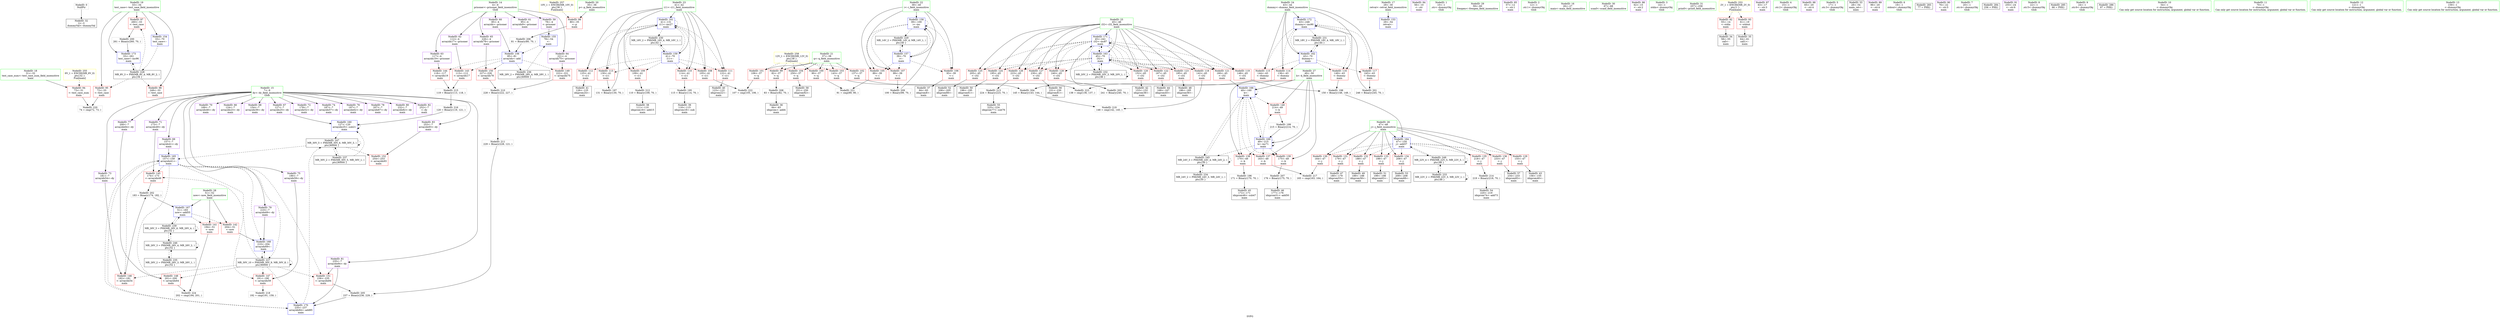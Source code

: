 digraph "SVFG" {
	label="SVFG";

	Node0x560fd9a0e540 [shape=record,color=grey,label="{NodeID: 0\nNullPtr}"];
	Node0x560fd9a0e540 -> Node0x560fd9a2f320[style=solid];
	Node0x560fd9a30120 [shape=record,color=red,label="{NodeID: 97\n260\<--33\n\<--test_case\nmain\n}"];
	Node0x560fd9a30120 -> Node0x560fd9a340d0[style=solid];
	Node0x560fd9a0e6e0 [shape=record,color=green,label="{NodeID: 14\n4\<--6\nprisoner\<--prisoner_field_insensitive\nGlob }"];
	Node0x560fd9a0e6e0 -> Node0x560fd9a31960[style=solid];
	Node0x560fd9a0e6e0 -> Node0x560fd9a31a30[style=solid];
	Node0x560fd9a0e6e0 -> Node0x560fd9a31b00[style=solid];
	Node0x560fd9a0e6e0 -> Node0x560fd9a31bd0[style=solid];
	Node0x560fd9a0e6e0 -> Node0x560fd9a31ca0[style=solid];
	Node0x560fd9a0e6e0 -> Node0x560fd9a31d70[style=solid];
	Node0x560fd9a0e6e0 -> Node0x560fd9a31e40[style=solid];
	Node0x560fd9a30c80 [shape=record,color=red,label="{NodeID: 111\n122\<--41\n\<--i11\nmain\n}"];
	Node0x560fd9a30c80 -> Node0x560fd9a2f9d0[style=solid];
	Node0x560fd9a2ef80 [shape=record,color=green,label="{NodeID: 28\n51\<--52\nnow\<--now_field_insensitive\nmain\n}"];
	Node0x560fd9a2ef80 -> Node0x560fd9a36c20[style=solid];
	Node0x560fd9a2ef80 -> Node0x560fd9a36cf0[style=solid];
	Node0x560fd9a2ef80 -> Node0x560fd9a38140[style=solid];
	Node0x560fd9a3baa0 [shape=record,color=grey,label="{NodeID: 208\n83 = Binary(82, 70, )\n}"];
	Node0x560fd9a3baa0 -> Node0x560fd9a2f690[style=solid];
	Node0x560fd9a35f20 [shape=record,color=red,label="{NodeID: 125\n205\<--45\n\<--i32\nmain\n}"];
	Node0x560fd9a35f20 -> Node0x560fd9a313b0[style=solid];
	Node0x560fd9a2fb70 [shape=record,color=black,label="{NodeID: 42\n153\<--152\nidxprom38\<--\nmain\n}"];
	Node0x560fd9a3cfa0 [shape=record,color=grey,label="{NodeID: 222\n107 = cmp(105, 106, )\n}"];
	Node0x560fd9a36a80 [shape=record,color=red,label="{NodeID: 139\n175\<--49\n\<--k\nmain\n}"];
	Node0x560fd9a36a80 -> Node0x560fd9a3b920[style=solid];
	Node0x560fd9a316f0 [shape=record,color=black,label="{NodeID: 56\n231\<--230\nidxprom81\<--\nmain\n}"];
	Node0x560fd9a48460 [shape=record,color=black,label="{NodeID: 236\nMR_28V_2 = PHI(MR_28V_4, MR_28V_1, )\npts\{60000 \}\n}"];
	Node0x560fd9a48460 -> Node0x560fd9a37780[style=dashed];
	Node0x560fd9a375e0 [shape=record,color=blue,label="{NodeID: 153\n29\<--54\nretval\<--\nmain\n}"];
	Node0x560fd9a32250 [shape=record,color=purple,label="{NodeID: 70\n169\<--7\narrayidx46\<--dy\nmain\n}"];
	Node0x560fd9a38140 [shape=record,color=blue,label="{NodeID: 167\n51\<--183\nnow\<--add55\nmain\n}"];
	Node0x560fd9a38140 -> Node0x560fd9a36c20[style=dashed];
	Node0x560fd9a38140 -> Node0x560fd9a36cf0[style=dashed];
	Node0x560fd9a38140 -> Node0x560fd9a49360[style=dashed];
	Node0x560fd9a32db0 [shape=record,color=purple,label="{NodeID: 84\n56\<--10\n\<--.str\nmain\n}"];
	Node0x560fd9a118d0 [shape=record,color=green,label="{NodeID: 1\n10\<--1\n.str\<--dummyObj\nGlob }"];
	Node0x560fd9a301f0 [shape=record,color=red,label="{NodeID: 98\n80\<--35\n\<--p\nmain\n}"];
	Node0x560fd9a301f0 -> Node0x560fd9a3b7a0[style=solid];
	Node0x560fd9a0e7b0 [shape=record,color=green,label="{NodeID: 15\n7\<--9\ndy\<--dy_field_insensitive\nGlob }"];
	Node0x560fd9a0e7b0 -> Node0x560fd9a31f10[style=solid];
	Node0x560fd9a0e7b0 -> Node0x560fd9a31fe0[style=solid];
	Node0x560fd9a0e7b0 -> Node0x560fd9a320b0[style=solid];
	Node0x560fd9a0e7b0 -> Node0x560fd9a32180[style=solid];
	Node0x560fd9a0e7b0 -> Node0x560fd9a32250[style=solid];
	Node0x560fd9a0e7b0 -> Node0x560fd9a32320[style=solid];
	Node0x560fd9a0e7b0 -> Node0x560fd9a323f0[style=solid];
	Node0x560fd9a0e7b0 -> Node0x560fd9a324c0[style=solid];
	Node0x560fd9a0e7b0 -> Node0x560fd9a32590[style=solid];
	Node0x560fd9a0e7b0 -> Node0x560fd9a32660[style=solid];
	Node0x560fd9a0e7b0 -> Node0x560fd9a32730[style=solid];
	Node0x560fd9a0e7b0 -> Node0x560fd9a32800[style=solid];
	Node0x560fd9a0e7b0 -> Node0x560fd9a328d0[style=solid];
	Node0x560fd9a0e7b0 -> Node0x560fd9a329a0[style=solid];
	Node0x560fd9a0e7b0 -> Node0x560fd9a32a70[style=solid];
	Node0x560fd9a0e7b0 -> Node0x560fd9a32b40[style=solid];
	Node0x560fd9a0e7b0 -> Node0x560fd9a32c10[style=solid];
	Node0x560fd9a0e7b0 -> Node0x560fd9a32ce0[style=solid];
	Node0x560fd9a33950 [shape=record,color=grey,label="{NodeID: 195\n115 = Binary(114, 70, )\n}"];
	Node0x560fd9a33950 -> Node0x560fd9a2f900[style=solid];
	Node0x560fd9a30d50 [shape=record,color=red,label="{NodeID: 112\n125\<--41\n\<--i11\nmain\n}"];
	Node0x560fd9a30d50 -> Node0x560fd9a2faa0[style=solid];
	Node0x560fd9a2f050 [shape=record,color=green,label="{NodeID: 29\n59\<--60\nfreopen\<--freopen_field_insensitive\n}"];
	Node0x560fd9a3bc20 [shape=record,color=grey,label="{NodeID: 209\n100 = Binary(99, 70, )\n}"];
	Node0x560fd9a3bc20 -> Node0x560fd9a379f0[style=solid];
	Node0x560fd9a35ff0 [shape=record,color=red,label="{NodeID: 126\n223\<--45\n\<--i32\nmain\n}"];
	Node0x560fd9a35ff0 -> Node0x560fd9a3c220[style=solid];
	Node0x560fd9a2fc40 [shape=record,color=black,label="{NodeID: 43\n156\<--155\nidxprom40\<--\nmain\n}"];
	Node0x560fd9a3d120 [shape=record,color=grey,label="{NodeID: 223\n138 = cmp(136, 137, )\n}"];
	Node0x560fd9a36b50 [shape=record,color=red,label="{NodeID: 140\n214\<--49\n\<--k\nmain\n}"];
	Node0x560fd9a36b50 -> Node0x560fd9a33f50[style=solid];
	Node0x560fd9a317c0 [shape=record,color=black,label="{NodeID: 57\n234\<--233\nidxprom83\<--\nmain\n}"];
	Node0x560fd9a48960 [shape=record,color=black,label="{NodeID: 237\nMR_30V_2 = PHI(MR_30V_5, MR_30V_1, )\npts\{90000 \}\n}"];
	Node0x560fd9a48960 -> Node0x560fd9a37b90[style=dashed];
	Node0x560fd9a48960 -> Node0x560fd9a4bb60[style=dashed];
	Node0x560fd9a376b0 [shape=record,color=blue,label="{NodeID: 154\n33\<--70\ntest_case\<--\nmain\n}"];
	Node0x560fd9a376b0 -> Node0x560fd9a45c60[style=dashed];
	Node0x560fd9a32320 [shape=record,color=purple,label="{NodeID: 71\n173\<--7\narrayidx49\<--dy\nmain\n}"];
	Node0x560fd9a32320 -> Node0x560fd9a36f60[style=solid];
	Node0x560fd9a38210 [shape=record,color=blue,label="{NodeID: 168\n210\<--204\narrayidx69\<--\nmain\n}"];
	Node0x560fd9a38210 -> Node0x560fd9a45760[style=dashed];
	Node0x560fd9a32e80 [shape=record,color=purple,label="{NodeID: 85\n57\<--12\n\<--.str.1\nmain\n}"];
	Node0x560fd9a11960 [shape=record,color=green,label="{NodeID: 2\n12\<--1\n.str.1\<--dummyObj\nGlob }"];
	Node0x560fd9a302c0 [shape=record,color=red,label="{NodeID: 99\n82\<--37\n\<--q\nmain\n}"];
	Node0x560fd9a302c0 -> Node0x560fd9a3baa0[style=solid];
	Node0x560fd9a0e8b0 [shape=record,color=green,label="{NodeID: 16\n26\<--27\nmain\<--main_field_insensitive\n}"];
	Node0x560fd9a33ad0 [shape=record,color=grey,label="{NodeID: 196\n171 = Binary(170, 70, )\n}"];
	Node0x560fd9a33ad0 -> Node0x560fd9a2fde0[style=solid];
	Node0x560fd9a30e20 [shape=record,color=red,label="{NodeID: 113\n130\<--41\n\<--i11\nmain\n}"];
	Node0x560fd9a30e20 -> Node0x560fd9a33c50[style=solid];
	Node0x560fd9a2f120 [shape=record,color=green,label="{NodeID: 30\n67\<--68\nscanf\<--scanf_field_insensitive\n}"];
	Node0x560fd9a3bda0 [shape=record,color=grey,label="{NodeID: 210\n228 = Binary(222, 227, )\n}"];
	Node0x560fd9a3bda0 -> Node0x560fd9a3bf20[style=solid];
	Node0x560fd9a360c0 [shape=record,color=red,label="{NodeID: 127\n230\<--45\n\<--i32\nmain\n}"];
	Node0x560fd9a360c0 -> Node0x560fd9a316f0[style=solid];
	Node0x560fd9a2fd10 [shape=record,color=black,label="{NodeID: 44\n168\<--167\nidxprom45\<--\nmain\n}"];
	Node0x560fd9a3d2a0 [shape=record,color=grey,label="{NodeID: 224\n202 = cmp(194, 201, )\n}"];
	Node0x560fd9a36c20 [shape=record,color=red,label="{NodeID: 141\n194\<--51\n\<--now\nmain\n}"];
	Node0x560fd9a36c20 -> Node0x560fd9a3d2a0[style=solid];
	Node0x560fd9a31890 [shape=record,color=black,label="{NodeID: 58\n251\<--250\nidxprom92\<--\nmain\n}"];
	Node0x560fd9a37780 [shape=record,color=blue,label="{NodeID: 155\n78\<--54\n\<--\nmain\n}"];
	Node0x560fd9a37780 -> Node0x560fd9a37850[style=dashed];
	Node0x560fd9a323f0 [shape=record,color=purple,label="{NodeID: 72\n178\<--7\narrayidx52\<--dy\nmain\n}"];
	Node0x560fd9a382e0 [shape=record,color=blue,label="{NodeID: 169\n49\<--215\nk\<--inc71\nmain\n}"];
	Node0x560fd9a382e0 -> Node0x560fd9a368e0[style=dashed];
	Node0x560fd9a382e0 -> Node0x560fd9a369b0[style=dashed];
	Node0x560fd9a382e0 -> Node0x560fd9a36a80[style=dashed];
	Node0x560fd9a382e0 -> Node0x560fd9a36b50[style=dashed];
	Node0x560fd9a382e0 -> Node0x560fd9a38070[style=dashed];
	Node0x560fd9a382e0 -> Node0x560fd9a382e0[style=dashed];
	Node0x560fd9a382e0 -> Node0x560fd9a4b160[style=dashed];
	Node0x560fd9a32f50 [shape=record,color=purple,label="{NodeID: 86\n62\<--15\n\<--.str.2\nmain\n}"];
	Node0x560fd9a2e7a0 [shape=record,color=green,label="{NodeID: 3\n14\<--1\nstdin\<--dummyObj\nGlob }"];
	Node0x560fd9a30390 [shape=record,color=red,label="{NodeID: 100\n90\<--37\n\<--q\nmain\n}"];
	Node0x560fd9a30390 -> Node0x560fd9a3ce20[style=solid];
	Node0x560fd9a124e0 [shape=record,color=green,label="{NodeID: 17\n29\<--30\nretval\<--retval_field_insensitive\nmain\n}"];
	Node0x560fd9a124e0 -> Node0x560fd9a375e0[style=solid];
	Node0x560fd9a33c50 [shape=record,color=grey,label="{NodeID: 197\n131 = Binary(130, 70, )\n}"];
	Node0x560fd9a33c50 -> Node0x560fd9a37c60[style=solid];
	Node0x560fd9a30ef0 [shape=record,color=red,label="{NodeID: 114\n136\<--43\n\<--dummy\nmain\n}"];
	Node0x560fd9a30ef0 -> Node0x560fd9a3d120[style=solid];
	Node0x560fd9a2f220 [shape=record,color=green,label="{NodeID: 31\n257\<--258\nprintf\<--printf_field_insensitive\n}"];
	Node0x560fd9a3bf20 [shape=record,color=grey,label="{NodeID: 211\n229 = Binary(228, 121, )\n}"];
	Node0x560fd9a3bf20 -> Node0x560fd9a3b620[style=solid];
	Node0x560fd9a36190 [shape=record,color=red,label="{NodeID: 128\n240\<--45\n\<--i32\nmain\n}"];
	Node0x560fd9a36190 -> Node0x560fd9a34550[style=solid];
	Node0x560fd9a2fde0 [shape=record,color=black,label="{NodeID: 45\n172\<--171\nidxprom48\<--sub47\nmain\n}"];
	Node0x560fd9a36cf0 [shape=record,color=red,label="{NodeID: 142\n204\<--51\n\<--now\nmain\n}"];
	Node0x560fd9a36cf0 -> Node0x560fd9a38210[style=solid];
	Node0x560fd9a31960 [shape=record,color=purple,label="{NodeID: 59\n78\<--4\n\<--prisoner\nmain\n}"];
	Node0x560fd9a31960 -> Node0x560fd9a37780[style=solid];
	Node0x560fd9a49360 [shape=record,color=black,label="{NodeID: 239\nMR_26V_5 = PHI(MR_26V_6, MR_26V_4, )\npts\{52 \}\n}"];
	Node0x560fd9a49360 -> Node0x560fd9a38140[style=dashed];
	Node0x560fd9a49360 -> Node0x560fd9a49360[style=dashed];
	Node0x560fd9a49360 -> Node0x560fd9a4b660[style=dashed];
	Node0x560fd9a37850 [shape=record,color=blue,label="{NodeID: 156\n85\<--81\narrayidx\<--add\nmain\n}"];
	Node0x560fd9a37850 -> Node0x560fd9a36dc0[style=dashed];
	Node0x560fd9a37850 -> Node0x560fd9a36e90[style=dashed];
	Node0x560fd9a37850 -> Node0x560fd9a372a0[style=dashed];
	Node0x560fd9a37850 -> Node0x560fd9a37370[style=dashed];
	Node0x560fd9a37850 -> Node0x560fd9a48460[style=dashed];
	Node0x560fd9a324c0 [shape=record,color=purple,label="{NodeID: 73\n181\<--7\narrayidx54\<--dy\nmain\n}"];
	Node0x560fd9a324c0 -> Node0x560fd9a37030[style=solid];
	Node0x560fd9a4dd60 [shape=record,color=yellow,style=double,label="{NodeID: 253\n2V_1 = ENCHI(MR_2V_0)\npts\{1 \}\nFun[main]}"];
	Node0x560fd9a4dd60 -> Node0x560fd9a33430[style=dashed];
	Node0x560fd9a4dd60 -> Node0x560fd9a33500[style=dashed];
	Node0x560fd9a383b0 [shape=record,color=blue,label="{NodeID: 170\n235\<--237\narrayidx84\<--add85\nmain\n}"];
	Node0x560fd9a383b0 -> Node0x560fd9a37fa0[style=dashed];
	Node0x560fd9a383b0 -> Node0x560fd9a4bb60[style=dashed];
	Node0x560fd9a33020 [shape=record,color=purple,label="{NodeID: 87\n63\<--17\n\<--.str.3\nmain\n}"];
	Node0x560fd9a2e830 [shape=record,color=green,label="{NodeID: 4\n15\<--1\n.str.2\<--dummyObj\nGlob }"];
	Node0x560fd9a30460 [shape=record,color=red,label="{NodeID: 101\n106\<--37\n\<--q\nmain\n}"];
	Node0x560fd9a30460 -> Node0x560fd9a3cfa0[style=solid];
	Node0x560fd9a125b0 [shape=record,color=green,label="{NodeID: 18\n31\<--32\ntest_case_num\<--test_case_num_field_insensitive\nmain\n}"];
	Node0x560fd9a125b0 -> Node0x560fd9a335d0[style=solid];
	Node0x560fd9a33dd0 [shape=record,color=grey,label="{NodeID: 198\n150 = Binary(148, 149, )\n}"];
	Node0x560fd9a33dd0 -> Node0x560fd9a37ed0[style=solid];
	Node0x560fd9a30fc0 [shape=record,color=red,label="{NodeID: 115\n144\<--43\n\<--dummy\nmain\n}"];
	Node0x560fd9a30fc0 -> Node0x560fd9a3b520[style=solid];
	Node0x560fd9a2f320 [shape=record,color=black,label="{NodeID: 32\n2\<--3\ndummyVal\<--dummyVal\n}"];
	Node0x560fd9a3c0a0 [shape=record,color=grey,label="{NodeID: 212\n110 = Binary(109, 70, )\n}"];
	Node0x560fd9a3c0a0 -> Node0x560fd9a2f830[style=solid];
	Node0x560fd9a36260 [shape=record,color=red,label="{NodeID: 129\n155\<--47\n\<--j\nmain\n}"];
	Node0x560fd9a36260 -> Node0x560fd9a2fc40[style=solid];
	Node0x560fd9a2feb0 [shape=record,color=black,label="{NodeID: 46\n177\<--176\nidxprom51\<--add50\nmain\n}"];
	Node0x560fd9a36dc0 [shape=record,color=red,label="{NodeID: 143\n113\<--112\n\<--arrayidx17\nmain\n}"];
	Node0x560fd9a36dc0 -> Node0x560fd9a3c520[style=solid];
	Node0x560fd9a31a30 [shape=record,color=purple,label="{NodeID: 60\n85\<--4\narrayidx\<--prisoner\nmain\n}"];
	Node0x560fd9a31a30 -> Node0x560fd9a37850[style=solid];
	Node0x560fd9a37920 [shape=record,color=blue,label="{NodeID: 157\n39\<--70\ni\<--\nmain\n}"];
	Node0x560fd9a37920 -> Node0x560fd9a307a0[style=dashed];
	Node0x560fd9a37920 -> Node0x560fd9a30870[style=dashed];
	Node0x560fd9a37920 -> Node0x560fd9a30940[style=dashed];
	Node0x560fd9a37920 -> Node0x560fd9a379f0[style=dashed];
	Node0x560fd9a37920 -> Node0x560fd9a46160[style=dashed];
	Node0x560fd9a32590 [shape=record,color=purple,label="{NodeID: 74\n187\<--7\narrayidx57\<--dy\nmain\n}"];
	Node0x560fd9a38480 [shape=record,color=blue,label="{NodeID: 171\n45\<--241\ni32\<--inc87\nmain\n}"];
	Node0x560fd9a38480 -> Node0x560fd9a35970[style=dashed];
	Node0x560fd9a38480 -> Node0x560fd9a35a40[style=dashed];
	Node0x560fd9a38480 -> Node0x560fd9a35b10[style=dashed];
	Node0x560fd9a38480 -> Node0x560fd9a35be0[style=dashed];
	Node0x560fd9a38480 -> Node0x560fd9a35cb0[style=dashed];
	Node0x560fd9a38480 -> Node0x560fd9a35d80[style=dashed];
	Node0x560fd9a38480 -> Node0x560fd9a35e50[style=dashed];
	Node0x560fd9a38480 -> Node0x560fd9a35f20[style=dashed];
	Node0x560fd9a38480 -> Node0x560fd9a35ff0[style=dashed];
	Node0x560fd9a38480 -> Node0x560fd9a360c0[style=dashed];
	Node0x560fd9a38480 -> Node0x560fd9a36190[style=dashed];
	Node0x560fd9a38480 -> Node0x560fd9a37e00[style=dashed];
	Node0x560fd9a38480 -> Node0x560fd9a38480[style=dashed];
	Node0x560fd9a38480 -> Node0x560fd9a47060[style=dashed];
	Node0x560fd9a330f0 [shape=record,color=purple,label="{NodeID: 88\n65\<--20\n\<--.str.4\nmain\n}"];
	Node0x560fd9a11ab0 [shape=record,color=green,label="{NodeID: 5\n17\<--1\n.str.3\<--dummyObj\nGlob }"];
	Node0x560fd9a30530 [shape=record,color=red,label="{NodeID: 102\n137\<--37\n\<--q\nmain\n}"];
	Node0x560fd9a30530 -> Node0x560fd9a3d120[style=solid];
	Node0x560fd9a12680 [shape=record,color=green,label="{NodeID: 19\n33\<--34\ntest_case\<--test_case_field_insensitive\nmain\n}"];
	Node0x560fd9a12680 -> Node0x560fd9a336a0[style=solid];
	Node0x560fd9a12680 -> Node0x560fd9a30050[style=solid];
	Node0x560fd9a12680 -> Node0x560fd9a30120[style=solid];
	Node0x560fd9a12680 -> Node0x560fd9a376b0[style=solid];
	Node0x560fd9a12680 -> Node0x560fd9a38620[style=solid];
	Node0x560fd9a33f50 [shape=record,color=grey,label="{NodeID: 199\n215 = Binary(214, 70, )\n}"];
	Node0x560fd9a33f50 -> Node0x560fd9a382e0[style=solid];
	Node0x560fd9a357d0 [shape=record,color=red,label="{NodeID: 116\n149\<--43\n\<--dummy\nmain\n}"];
	Node0x560fd9a357d0 -> Node0x560fd9a33dd0[style=solid];
	Node0x560fd9a2f420 [shape=record,color=black,label="{NodeID: 33\n28\<--54\nmain_ret\<--\nmain\n}"];
	Node0x560fd9a3c220 [shape=record,color=grey,label="{NodeID: 213\n224 = Binary(223, 70, )\n}"];
	Node0x560fd9a3c220 -> Node0x560fd9a31620[style=solid];
	Node0x560fd9a36330 [shape=record,color=red,label="{NodeID: 130\n164\<--47\n\<--j\nmain\n}"];
	Node0x560fd9a36330 -> Node0x560fd9a3c820[style=solid];
	Node0x560fd9a2ff80 [shape=record,color=black,label="{NodeID: 47\n180\<--179\nidxprom53\<--\nmain\n}"];
	Node0x560fd9a45760 [shape=record,color=black,label="{NodeID: 227\nMR_30V_10 = PHI(MR_30V_9, MR_30V_8, )\npts\{90000 \}\n}"];
	Node0x560fd9a45760 -> Node0x560fd9a36f60[style=dashed];
	Node0x560fd9a45760 -> Node0x560fd9a37030[style=dashed];
	Node0x560fd9a45760 -> Node0x560fd9a37100[style=dashed];
	Node0x560fd9a45760 -> Node0x560fd9a371d0[style=dashed];
	Node0x560fd9a45760 -> Node0x560fd9a37440[style=dashed];
	Node0x560fd9a45760 -> Node0x560fd9a38210[style=dashed];
	Node0x560fd9a45760 -> Node0x560fd9a383b0[style=dashed];
	Node0x560fd9a45760 -> Node0x560fd9a45760[style=dashed];
	Node0x560fd9a36e90 [shape=record,color=red,label="{NodeID: 144\n118\<--117\n\<--arrayidx19\nmain\n}"];
	Node0x560fd9a36e90 -> Node0x560fd9a3c520[style=solid];
	Node0x560fd9a31b00 [shape=record,color=purple,label="{NodeID: 61\n95\<--4\narrayidx9\<--prisoner\nmain\n}"];
	Node0x560fd9a379f0 [shape=record,color=blue,label="{NodeID: 158\n39\<--100\ni\<--inc\nmain\n}"];
	Node0x560fd9a379f0 -> Node0x560fd9a307a0[style=dashed];
	Node0x560fd9a379f0 -> Node0x560fd9a30870[style=dashed];
	Node0x560fd9a379f0 -> Node0x560fd9a30940[style=dashed];
	Node0x560fd9a379f0 -> Node0x560fd9a379f0[style=dashed];
	Node0x560fd9a379f0 -> Node0x560fd9a46160[style=dashed];
	Node0x560fd9a32660 [shape=record,color=purple,label="{NodeID: 75\n190\<--7\narrayidx59\<--dy\nmain\n}"];
	Node0x560fd9a32660 -> Node0x560fd9a37100[style=solid];
	Node0x560fd9a4e960 [shape=record,color=yellow,style=double,label="{NodeID: 255\n6V_1 = ENCHI(MR_6V_0)\npts\{32 \}\nFun[main]}"];
	Node0x560fd9a4e960 -> Node0x560fd9a335d0[style=dashed];
	Node0x560fd9a38550 [shape=record,color=blue,label="{NodeID: 172\n43\<--246\ndummy\<--inc90\nmain\n}"];
	Node0x560fd9a38550 -> Node0x560fd9a30ef0[style=dashed];
	Node0x560fd9a38550 -> Node0x560fd9a30fc0[style=dashed];
	Node0x560fd9a38550 -> Node0x560fd9a357d0[style=dashed];
	Node0x560fd9a38550 -> Node0x560fd9a358a0[style=dashed];
	Node0x560fd9a38550 -> Node0x560fd9a38550[style=dashed];
	Node0x560fd9a38550 -> Node0x560fd9a46b60[style=dashed];
	Node0x560fd9a331c0 [shape=record,color=purple,label="{NodeID: 89\n96\<--20\n\<--.str.4\nmain\n}"];
	Node0x560fd9a11b40 [shape=record,color=green,label="{NodeID: 6\n19\<--1\nstdout\<--dummyObj\nGlob }"];
	Node0x560fd9a30600 [shape=record,color=red,label="{NodeID: 103\n143\<--37\n\<--q\nmain\n}"];
	Node0x560fd9a30600 -> Node0x560fd9a3b520[style=solid];
	Node0x560fd9a12750 [shape=record,color=green,label="{NodeID: 20\n35\<--36\np\<--p_field_insensitive\nmain\n}"];
	Node0x560fd9a12750 -> Node0x560fd9a301f0[style=solid];
	Node0x560fd97b1dd0 [shape=record,color=black,label="{NodeID: 283\n77 = PHI()\n}"];
	Node0x560fd9a340d0 [shape=record,color=grey,label="{NodeID: 200\n261 = Binary(260, 70, )\n}"];
	Node0x560fd9a340d0 -> Node0x560fd9a38620[style=solid];
	Node0x560fd9a358a0 [shape=record,color=red,label="{NodeID: 117\n245\<--43\n\<--dummy\nmain\n}"];
	Node0x560fd9a358a0 -> Node0x560fd9a34250[style=solid];
	Node0x560fd9a2f4f0 [shape=record,color=black,label="{NodeID: 34\n58\<--55\ncall\<--\nmain\n}"];
	Node0x560fd9a3c3a0 [shape=record,color=grey,label="{NodeID: 214\n219 = Binary(218, 70, )\n}"];
	Node0x560fd9a3c3a0 -> Node0x560fd9a31550[style=solid];
	Node0x560fd9a36400 [shape=record,color=red,label="{NodeID: 131\n179\<--47\n\<--j\nmain\n}"];
	Node0x560fd9a36400 -> Node0x560fd9a2ff80[style=solid];
	Node0x560fd9a31070 [shape=record,color=black,label="{NodeID: 48\n186\<--185\nidxprom56\<--\nmain\n}"];
	Node0x560fd9a45c60 [shape=record,color=black,label="{NodeID: 228\nMR_8V_3 = PHI(MR_8V_4, MR_8V_2, )\npts\{34 \}\n}"];
	Node0x560fd9a45c60 -> Node0x560fd9a336a0[style=dashed];
	Node0x560fd9a45c60 -> Node0x560fd9a30050[style=dashed];
	Node0x560fd9a45c60 -> Node0x560fd9a30120[style=dashed];
	Node0x560fd9a45c60 -> Node0x560fd9a38620[style=dashed];
	Node0x560fd9a36f60 [shape=record,color=red,label="{NodeID: 145\n174\<--173\n\<--arrayidx49\nmain\n}"];
	Node0x560fd9a36f60 -> Node0x560fd9a343d0[style=solid];
	Node0x560fd9a31bd0 [shape=record,color=purple,label="{NodeID: 62\n112\<--4\narrayidx17\<--prisoner\nmain\n}"];
	Node0x560fd9a31bd0 -> Node0x560fd9a36dc0[style=solid];
	Node0x560fd9a37ac0 [shape=record,color=blue,label="{NodeID: 159\n41\<--70\ni11\<--\nmain\n}"];
	Node0x560fd9a37ac0 -> Node0x560fd9a30a10[style=dashed];
	Node0x560fd9a37ac0 -> Node0x560fd9a30ae0[style=dashed];
	Node0x560fd9a37ac0 -> Node0x560fd9a30bb0[style=dashed];
	Node0x560fd9a37ac0 -> Node0x560fd9a30c80[style=dashed];
	Node0x560fd9a37ac0 -> Node0x560fd9a30d50[style=dashed];
	Node0x560fd9a37ac0 -> Node0x560fd9a30e20[style=dashed];
	Node0x560fd9a37ac0 -> Node0x560fd9a37c60[style=dashed];
	Node0x560fd9a37ac0 -> Node0x560fd9a46660[style=dashed];
	Node0x560fd9a32730 [shape=record,color=purple,label="{NodeID: 76\n197\<--7\narrayidx62\<--dy\nmain\n}"];
	Node0x560fd9a38620 [shape=record,color=blue,label="{NodeID: 173\n33\<--261\ntest_case\<--inc96\nmain\n}"];
	Node0x560fd9a38620 -> Node0x560fd9a45c60[style=dashed];
	Node0x560fd9a33290 [shape=record,color=purple,label="{NodeID: 90\n76\<--22\n\<--.str.5\nmain\n}"];
	Node0x560fd9a11bd0 [shape=record,color=green,label="{NodeID: 7\n20\<--1\n.str.4\<--dummyObj\nGlob }"];
	Node0x560fd9a306d0 [shape=record,color=red,label="{NodeID: 104\n250\<--37\n\<--q\nmain\n}"];
	Node0x560fd9a306d0 -> Node0x560fd9a31890[style=solid];
	Node0x560fd9a12820 [shape=record,color=green,label="{NodeID: 21\n37\<--38\nq\<--q_field_insensitive\nmain\n}"];
	Node0x560fd9a12820 -> Node0x560fd9a302c0[style=solid];
	Node0x560fd9a12820 -> Node0x560fd9a30390[style=solid];
	Node0x560fd9a12820 -> Node0x560fd9a30460[style=solid];
	Node0x560fd9a12820 -> Node0x560fd9a30530[style=solid];
	Node0x560fd9a12820 -> Node0x560fd9a30600[style=solid];
	Node0x560fd9a12820 -> Node0x560fd9a306d0[style=solid];
	Node0x560fd9a5b810 [shape=record,color=black,label="{NodeID: 284\n256 = PHI()\n}"];
	Node0x560fd9a34250 [shape=record,color=grey,label="{NodeID: 201\n246 = Binary(245, 70, )\n}"];
	Node0x560fd9a34250 -> Node0x560fd9a38550[style=solid];
	Node0x560fd9a35970 [shape=record,color=red,label="{NodeID: 118\n142\<--45\n\<--i32\nmain\n}"];
	Node0x560fd9a35970 -> Node0x560fd9a3cb20[style=solid];
	Node0x560fd9a2f5c0 [shape=record,color=black,label="{NodeID: 35\n64\<--61\ncall1\<--\nmain\n}"];
	Node0x560fd9a3c520 [shape=record,color=grey,label="{NodeID: 215\n119 = Binary(113, 118, )\n}"];
	Node0x560fd9a3c520 -> Node0x560fd9a3c6a0[style=solid];
	Node0x560fd9a364d0 [shape=record,color=red,label="{NodeID: 132\n188\<--47\n\<--j\nmain\n}"];
	Node0x560fd9a364d0 -> Node0x560fd9a31140[style=solid];
	Node0x560fd9a31140 [shape=record,color=black,label="{NodeID: 49\n189\<--188\nidxprom58\<--\nmain\n}"];
	Node0x560fd9a46160 [shape=record,color=black,label="{NodeID: 229\nMR_14V_2 = PHI(MR_14V_4, MR_14V_1, )\npts\{40 \}\n}"];
	Node0x560fd9a46160 -> Node0x560fd9a37920[style=dashed];
	Node0x560fd9a37030 [shape=record,color=red,label="{NodeID: 146\n182\<--181\n\<--arrayidx54\nmain\n}"];
	Node0x560fd9a37030 -> Node0x560fd9a343d0[style=solid];
	Node0x560fd9a31ca0 [shape=record,color=purple,label="{NodeID: 63\n117\<--4\narrayidx19\<--prisoner\nmain\n}"];
	Node0x560fd9a31ca0 -> Node0x560fd9a36e90[style=solid];
	Node0x560fd9a37b90 [shape=record,color=blue,label="{NodeID: 160\n127\<--120\narrayidx25\<--sub21\nmain\n}"];
	Node0x560fd9a37b90 -> Node0x560fd9a37b90[style=dashed];
	Node0x560fd9a37b90 -> Node0x560fd9a4bb60[style=dashed];
	Node0x560fd9a32800 [shape=record,color=purple,label="{NodeID: 77\n200\<--7\narrayidx64\<--dy\nmain\n}"];
	Node0x560fd9a32800 -> Node0x560fd9a371d0[style=solid];
	Node0x560fd9a4eb50 [shape=record,color=yellow,style=double,label="{NodeID: 257\n10V_1 = ENCHI(MR_10V_0)\npts\{36 \}\nFun[main]}"];
	Node0x560fd9a4eb50 -> Node0x560fd9a301f0[style=dashed];
	Node0x560fd9a33360 [shape=record,color=purple,label="{NodeID: 91\n255\<--24\n\<--.str.6\nmain\n}"];
	Node0x560fd9a115d0 [shape=record,color=green,label="{NodeID: 8\n22\<--1\n.str.5\<--dummyObj\nGlob }"];
	Node0x560fd9a307a0 [shape=record,color=red,label="{NodeID: 105\n89\<--39\n\<--i\nmain\n}"];
	Node0x560fd9a307a0 -> Node0x560fd9a3ce20[style=solid];
	Node0x560fd9a2eae0 [shape=record,color=green,label="{NodeID: 22\n39\<--40\ni\<--i_field_insensitive\nmain\n}"];
	Node0x560fd9a2eae0 -> Node0x560fd9a307a0[style=solid];
	Node0x560fd9a2eae0 -> Node0x560fd9a30870[style=solid];
	Node0x560fd9a2eae0 -> Node0x560fd9a30940[style=solid];
	Node0x560fd9a2eae0 -> Node0x560fd9a37920[style=solid];
	Node0x560fd9a2eae0 -> Node0x560fd9a379f0[style=solid];
	Node0x560fd9a5bc40 [shape=record,color=black,label="{NodeID: 285\n66 = PHI()\n}"];
	Node0x560fd9a343d0 [shape=record,color=grey,label="{NodeID: 202\n183 = Binary(174, 182, )\n}"];
	Node0x560fd9a343d0 -> Node0x560fd9a38140[style=solid];
	Node0x560fd9a35a40 [shape=record,color=red,label="{NodeID: 119\n148\<--45\n\<--i32\nmain\n}"];
	Node0x560fd9a35a40 -> Node0x560fd9a33dd0[style=solid];
	Node0x560fd9a2f690 [shape=record,color=black,label="{NodeID: 36\n84\<--83\nidxprom\<--add4\nmain\n}"];
	Node0x560fd9a3c6a0 [shape=record,color=grey,label="{NodeID: 216\n120 = Binary(119, 121, )\n}"];
	Node0x560fd9a3c6a0 -> Node0x560fd9a37b90[style=solid];
	Node0x560fd9a365a0 [shape=record,color=red,label="{NodeID: 133\n198\<--47\n\<--j\nmain\n}"];
	Node0x560fd9a365a0 -> Node0x560fd9a312e0[style=solid];
	Node0x560fd9a31210 [shape=record,color=black,label="{NodeID: 50\n196\<--195\nidxprom61\<--\nmain\n}"];
	Node0x560fd9a46660 [shape=record,color=black,label="{NodeID: 230\nMR_16V_2 = PHI(MR_16V_4, MR_16V_1, )\npts\{42 \}\n}"];
	Node0x560fd9a46660 -> Node0x560fd9a37ac0[style=dashed];
	Node0x560fd9a37100 [shape=record,color=red,label="{NodeID: 147\n191\<--190\n\<--arrayidx59\nmain\n}"];
	Node0x560fd9a37100 -> Node0x560fd9a3c9a0[style=solid];
	Node0x560fd9a31d70 [shape=record,color=purple,label="{NodeID: 64\n221\<--4\narrayidx75\<--prisoner\nmain\n}"];
	Node0x560fd9a31d70 -> Node0x560fd9a372a0[style=solid];
	Node0x560fd9a37c60 [shape=record,color=blue,label="{NodeID: 161\n41\<--131\ni11\<--inc27\nmain\n}"];
	Node0x560fd9a37c60 -> Node0x560fd9a30a10[style=dashed];
	Node0x560fd9a37c60 -> Node0x560fd9a30ae0[style=dashed];
	Node0x560fd9a37c60 -> Node0x560fd9a30bb0[style=dashed];
	Node0x560fd9a37c60 -> Node0x560fd9a30c80[style=dashed];
	Node0x560fd9a37c60 -> Node0x560fd9a30d50[style=dashed];
	Node0x560fd9a37c60 -> Node0x560fd9a30e20[style=dashed];
	Node0x560fd9a37c60 -> Node0x560fd9a37c60[style=dashed];
	Node0x560fd9a37c60 -> Node0x560fd9a46660[style=dashed];
	Node0x560fd9a328d0 [shape=record,color=purple,label="{NodeID: 78\n207\<--7\narrayidx67\<--dy\nmain\n}"];
	Node0x560fd9a4ec30 [shape=record,color=yellow,style=double,label="{NodeID: 258\n12V_1 = ENCHI(MR_12V_0)\npts\{38 \}\nFun[main]}"];
	Node0x560fd9a4ec30 -> Node0x560fd9a302c0[style=dashed];
	Node0x560fd9a4ec30 -> Node0x560fd9a30390[style=dashed];
	Node0x560fd9a4ec30 -> Node0x560fd9a30460[style=dashed];
	Node0x560fd9a4ec30 -> Node0x560fd9a30530[style=dashed];
	Node0x560fd9a4ec30 -> Node0x560fd9a30600[style=dashed];
	Node0x560fd9a4ec30 -> Node0x560fd9a306d0[style=dashed];
	Node0x560fd9a33430 [shape=record,color=red,label="{NodeID: 92\n55\<--14\n\<--stdin\nmain\n}"];
	Node0x560fd9a33430 -> Node0x560fd9a2f4f0[style=solid];
	Node0x560fd9a11660 [shape=record,color=green,label="{NodeID: 9\n24\<--1\n.str.6\<--dummyObj\nGlob }"];
	Node0x560fd9a30870 [shape=record,color=red,label="{NodeID: 106\n93\<--39\n\<--i\nmain\n}"];
	Node0x560fd9a30870 -> Node0x560fd9a2f760[style=solid];
	Node0x560fd9a2eb70 [shape=record,color=green,label="{NodeID: 23\n41\<--42\ni11\<--i11_field_insensitive\nmain\n}"];
	Node0x560fd9a2eb70 -> Node0x560fd9a30a10[style=solid];
	Node0x560fd9a2eb70 -> Node0x560fd9a30ae0[style=solid];
	Node0x560fd9a2eb70 -> Node0x560fd9a30bb0[style=solid];
	Node0x560fd9a2eb70 -> Node0x560fd9a30c80[style=solid];
	Node0x560fd9a2eb70 -> Node0x560fd9a30d50[style=solid];
	Node0x560fd9a2eb70 -> Node0x560fd9a30e20[style=solid];
	Node0x560fd9a2eb70 -> Node0x560fd9a37ac0[style=solid];
	Node0x560fd9a2eb70 -> Node0x560fd9a37c60[style=solid];
	Node0x560fd9a5bd40 [shape=record,color=black,label="{NodeID: 286\n97 = PHI()\n}"];
	Node0x560fd9a34550 [shape=record,color=grey,label="{NodeID: 203\n241 = Binary(240, 70, )\n}"];
	Node0x560fd9a34550 -> Node0x560fd9a38480[style=solid];
	Node0x560fd9a35b10 [shape=record,color=red,label="{NodeID: 120\n152\<--45\n\<--i32\nmain\n}"];
	Node0x560fd9a35b10 -> Node0x560fd9a2fb70[style=solid];
	Node0x560fd9a2f760 [shape=record,color=black,label="{NodeID: 37\n94\<--93\nidxprom8\<--\nmain\n}"];
	Node0x560fd9a3c820 [shape=record,color=grey,label="{NodeID: 217\n165 = cmp(163, 164, )\n}"];
	Node0x560fd9a36670 [shape=record,color=red,label="{NodeID: 134\n208\<--47\n\<--j\nmain\n}"];
	Node0x560fd9a36670 -> Node0x560fd9a31480[style=solid];
	Node0x560fd9a312e0 [shape=record,color=black,label="{NodeID: 51\n199\<--198\nidxprom63\<--\nmain\n}"];
	Node0x560fd9a46b60 [shape=record,color=black,label="{NodeID: 231\nMR_18V_2 = PHI(MR_18V_4, MR_18V_1, )\npts\{44 \}\n}"];
	Node0x560fd9a46b60 -> Node0x560fd9a37d30[style=dashed];
	Node0x560fd9a371d0 [shape=record,color=red,label="{NodeID: 148\n201\<--200\n\<--arrayidx64\nmain\n}"];
	Node0x560fd9a371d0 -> Node0x560fd9a3d2a0[style=solid];
	Node0x560fd9a31e40 [shape=record,color=purple,label="{NodeID: 65\n226\<--4\narrayidx78\<--prisoner\nmain\n}"];
	Node0x560fd9a31e40 -> Node0x560fd9a37370[style=solid];
	Node0x560fd9a4b160 [shape=record,color=black,label="{NodeID: 245\nMR_24V_3 = PHI(MR_24V_4, MR_24V_2, )\npts\{50 \}\n}"];
	Node0x560fd9a4b160 -> Node0x560fd9a38070[style=dashed];
	Node0x560fd9a4b160 -> Node0x560fd9a47a60[style=dashed];
	Node0x560fd9a4b160 -> Node0x560fd9a4b160[style=dashed];
	Node0x560fd9a37d30 [shape=record,color=blue,label="{NodeID: 162\n43\<--70\ndummy\<--\nmain\n}"];
	Node0x560fd9a37d30 -> Node0x560fd9a30ef0[style=dashed];
	Node0x560fd9a37d30 -> Node0x560fd9a30fc0[style=dashed];
	Node0x560fd9a37d30 -> Node0x560fd9a357d0[style=dashed];
	Node0x560fd9a37d30 -> Node0x560fd9a358a0[style=dashed];
	Node0x560fd9a37d30 -> Node0x560fd9a38550[style=dashed];
	Node0x560fd9a37d30 -> Node0x560fd9a46b60[style=dashed];
	Node0x560fd9a329a0 [shape=record,color=purple,label="{NodeID: 79\n210\<--7\narrayidx69\<--dy\nmain\n}"];
	Node0x560fd9a329a0 -> Node0x560fd9a38210[style=solid];
	Node0x560fd9a33500 [shape=record,color=red,label="{NodeID: 93\n61\<--19\n\<--stdout\nmain\n}"];
	Node0x560fd9a33500 -> Node0x560fd9a2f5c0[style=solid];
	Node0x560fd9a11730 [shape=record,color=green,label="{NodeID: 10\n54\<--1\n\<--dummyObj\nCan only get source location for instruction, argument, global var or function.}"];
	Node0x560fd9a30940 [shape=record,color=red,label="{NodeID: 107\n99\<--39\n\<--i\nmain\n}"];
	Node0x560fd9a30940 -> Node0x560fd9a3bc20[style=solid];
	Node0x560fd9a2ec40 [shape=record,color=green,label="{NodeID: 24\n43\<--44\ndummy\<--dummy_field_insensitive\nmain\n}"];
	Node0x560fd9a2ec40 -> Node0x560fd9a30ef0[style=solid];
	Node0x560fd9a2ec40 -> Node0x560fd9a30fc0[style=solid];
	Node0x560fd9a2ec40 -> Node0x560fd9a357d0[style=solid];
	Node0x560fd9a2ec40 -> Node0x560fd9a358a0[style=solid];
	Node0x560fd9a2ec40 -> Node0x560fd9a37d30[style=solid];
	Node0x560fd9a2ec40 -> Node0x560fd9a38550[style=solid];
	Node0x560fd9a3b520 [shape=record,color=grey,label="{NodeID: 204\n145 = Binary(143, 144, )\n}"];
	Node0x560fd9a3b520 -> Node0x560fd9a3cb20[style=solid];
	Node0x560fd9a35be0 [shape=record,color=red,label="{NodeID: 121\n160\<--45\n\<--i32\nmain\n}"];
	Node0x560fd9a35be0 -> Node0x560fd9a38070[style=solid];
	Node0x560fd9a2f830 [shape=record,color=black,label="{NodeID: 38\n111\<--110\nidxprom16\<--add15\nmain\n}"];
	Node0x560fd9a3c9a0 [shape=record,color=grey,label="{NodeID: 218\n192 = cmp(191, 159, )\n}"];
	Node0x560fd9a36740 [shape=record,color=red,label="{NodeID: 135\n218\<--47\n\<--j\nmain\n}"];
	Node0x560fd9a36740 -> Node0x560fd9a3c3a0[style=solid];
	Node0x560fd9a313b0 [shape=record,color=black,label="{NodeID: 52\n206\<--205\nidxprom66\<--\nmain\n}"];
	Node0x560fd9a47060 [shape=record,color=black,label="{NodeID: 232\nMR_20V_2 = PHI(MR_20V_3, MR_20V_1, )\npts\{46 \}\n}"];
	Node0x560fd9a47060 -> Node0x560fd9a37e00[style=dashed];
	Node0x560fd9a47060 -> Node0x560fd9a47060[style=dashed];
	Node0x560fd9a372a0 [shape=record,color=red,label="{NodeID: 149\n222\<--221\n\<--arrayidx75\nmain\n}"];
	Node0x560fd9a372a0 -> Node0x560fd9a3bda0[style=solid];
	Node0x560fd9a31f10 [shape=record,color=purple,label="{NodeID: 66\n124\<--7\narrayidx23\<--dy\nmain\n}"];
	Node0x560fd9a4b660 [shape=record,color=black,label="{NodeID: 246\nMR_26V_3 = PHI(MR_26V_4, MR_26V_2, )\npts\{52 \}\n}"];
	Node0x560fd9a4b660 -> Node0x560fd9a47f60[style=dashed];
	Node0x560fd9a4b660 -> Node0x560fd9a49360[style=dashed];
	Node0x560fd9a4b660 -> Node0x560fd9a4b660[style=dashed];
	Node0x560fd9a37e00 [shape=record,color=blue,label="{NodeID: 163\n45\<--70\ni32\<--\nmain\n}"];
	Node0x560fd9a37e00 -> Node0x560fd9a35970[style=dashed];
	Node0x560fd9a37e00 -> Node0x560fd9a35a40[style=dashed];
	Node0x560fd9a37e00 -> Node0x560fd9a35b10[style=dashed];
	Node0x560fd9a37e00 -> Node0x560fd9a35be0[style=dashed];
	Node0x560fd9a37e00 -> Node0x560fd9a35cb0[style=dashed];
	Node0x560fd9a37e00 -> Node0x560fd9a35d80[style=dashed];
	Node0x560fd9a37e00 -> Node0x560fd9a35e50[style=dashed];
	Node0x560fd9a37e00 -> Node0x560fd9a35f20[style=dashed];
	Node0x560fd9a37e00 -> Node0x560fd9a35ff0[style=dashed];
	Node0x560fd9a37e00 -> Node0x560fd9a360c0[style=dashed];
	Node0x560fd9a37e00 -> Node0x560fd9a36190[style=dashed];
	Node0x560fd9a37e00 -> Node0x560fd9a37e00[style=dashed];
	Node0x560fd9a37e00 -> Node0x560fd9a38480[style=dashed];
	Node0x560fd9a37e00 -> Node0x560fd9a47060[style=dashed];
	Node0x560fd9a32a70 [shape=record,color=purple,label="{NodeID: 80\n232\<--7\narrayidx82\<--dy\nmain\n}"];
	Node0x560fd9a335d0 [shape=record,color=red,label="{NodeID: 94\n73\<--31\n\<--test_case_num\nmain\n}"];
	Node0x560fd9a335d0 -> Node0x560fd9a3cca0[style=solid];
	Node0x560fd9a0eda0 [shape=record,color=green,label="{NodeID: 11\n70\<--1\n\<--dummyObj\nCan only get source location for instruction, argument, global var or function.}"];
	Node0x560fd9a30a10 [shape=record,color=red,label="{NodeID: 108\n105\<--41\n\<--i11\nmain\n}"];
	Node0x560fd9a30a10 -> Node0x560fd9a3cfa0[style=solid];
	Node0x560fd9a2ed10 [shape=record,color=green,label="{NodeID: 25\n45\<--46\ni32\<--i32_field_insensitive\nmain\n}"];
	Node0x560fd9a2ed10 -> Node0x560fd9a35970[style=solid];
	Node0x560fd9a2ed10 -> Node0x560fd9a35a40[style=solid];
	Node0x560fd9a2ed10 -> Node0x560fd9a35b10[style=solid];
	Node0x560fd9a2ed10 -> Node0x560fd9a35be0[style=solid];
	Node0x560fd9a2ed10 -> Node0x560fd9a35cb0[style=solid];
	Node0x560fd9a2ed10 -> Node0x560fd9a35d80[style=solid];
	Node0x560fd9a2ed10 -> Node0x560fd9a35e50[style=solid];
	Node0x560fd9a2ed10 -> Node0x560fd9a35f20[style=solid];
	Node0x560fd9a2ed10 -> Node0x560fd9a35ff0[style=solid];
	Node0x560fd9a2ed10 -> Node0x560fd9a360c0[style=solid];
	Node0x560fd9a2ed10 -> Node0x560fd9a36190[style=solid];
	Node0x560fd9a2ed10 -> Node0x560fd9a37e00[style=solid];
	Node0x560fd9a2ed10 -> Node0x560fd9a38480[style=solid];
	Node0x560fd9a3b620 [shape=record,color=grey,label="{NodeID: 205\n237 = Binary(236, 229, )\n}"];
	Node0x560fd9a3b620 -> Node0x560fd9a383b0[style=solid];
	Node0x560fd9a35cb0 [shape=record,color=red,label="{NodeID: 122\n167\<--45\n\<--i32\nmain\n}"];
	Node0x560fd9a35cb0 -> Node0x560fd9a2fd10[style=solid];
	Node0x560fd9a2f900 [shape=record,color=black,label="{NodeID: 39\n116\<--115\nidxprom18\<--sub\nmain\n}"];
	Node0x560fd9a3cb20 [shape=record,color=grey,label="{NodeID: 219\n146 = cmp(142, 145, )\n}"];
	Node0x560fd9a36810 [shape=record,color=red,label="{NodeID: 136\n233\<--47\n\<--j\nmain\n}"];
	Node0x560fd9a36810 -> Node0x560fd9a317c0[style=solid];
	Node0x560fd9a31480 [shape=record,color=black,label="{NodeID: 53\n209\<--208\nidxprom68\<--\nmain\n}"];
	Node0x560fd9a47560 [shape=record,color=black,label="{NodeID: 233\nMR_22V_2 = PHI(MR_22V_3, MR_22V_1, )\npts\{48 \}\n}"];
	Node0x560fd9a47560 -> Node0x560fd9a47560[style=dashed];
	Node0x560fd9a47560 -> Node0x560fd9a4c560[style=dashed];
	Node0x560fd9a37370 [shape=record,color=red,label="{NodeID: 150\n227\<--226\n\<--arrayidx78\nmain\n}"];
	Node0x560fd9a37370 -> Node0x560fd9a3bda0[style=solid];
	Node0x560fd9a31fe0 [shape=record,color=purple,label="{NodeID: 67\n127\<--7\narrayidx25\<--dy\nmain\n}"];
	Node0x560fd9a31fe0 -> Node0x560fd9a37b90[style=solid];
	Node0x560fd9a4bb60 [shape=record,color=black,label="{NodeID: 247\nMR_30V_5 = PHI(MR_30V_6, MR_30V_3, )\npts\{90000 \}\n}"];
	Node0x560fd9a4bb60 -> Node0x560fd9a37510[style=dashed];
	Node0x560fd9a4bb60 -> Node0x560fd9a37fa0[style=dashed];
	Node0x560fd9a4bb60 -> Node0x560fd9a48960[style=dashed];
	Node0x560fd9a4bb60 -> Node0x560fd9a4bb60[style=dashed];
	Node0x560fd9a37ed0 [shape=record,color=blue,label="{NodeID: 164\n47\<--150\nj\<--add37\nmain\n}"];
	Node0x560fd9a37ed0 -> Node0x560fd9a36260[style=dashed];
	Node0x560fd9a37ed0 -> Node0x560fd9a36330[style=dashed];
	Node0x560fd9a37ed0 -> Node0x560fd9a36400[style=dashed];
	Node0x560fd9a37ed0 -> Node0x560fd9a364d0[style=dashed];
	Node0x560fd9a37ed0 -> Node0x560fd9a365a0[style=dashed];
	Node0x560fd9a37ed0 -> Node0x560fd9a36670[style=dashed];
	Node0x560fd9a37ed0 -> Node0x560fd9a36740[style=dashed];
	Node0x560fd9a37ed0 -> Node0x560fd9a36810[style=dashed];
	Node0x560fd9a37ed0 -> Node0x560fd9a4c560[style=dashed];
	Node0x560fd9a32b40 [shape=record,color=purple,label="{NodeID: 81\n235\<--7\narrayidx84\<--dy\nmain\n}"];
	Node0x560fd9a32b40 -> Node0x560fd9a37440[style=solid];
	Node0x560fd9a32b40 -> Node0x560fd9a383b0[style=solid];
	Node0x560fd9a336a0 [shape=record,color=red,label="{NodeID: 95\n72\<--33\n\<--test_case\nmain\n}"];
	Node0x560fd9a336a0 -> Node0x560fd9a3cca0[style=solid];
	Node0x560fd9a0ee70 [shape=record,color=green,label="{NodeID: 12\n121\<--1\n\<--dummyObj\nCan only get source location for instruction, argument, global var or function.}"];
	Node0x560fd9a30ae0 [shape=record,color=red,label="{NodeID: 109\n109\<--41\n\<--i11\nmain\n}"];
	Node0x560fd9a30ae0 -> Node0x560fd9a3c0a0[style=solid];
	Node0x560fd9a2ede0 [shape=record,color=green,label="{NodeID: 26\n47\<--48\nj\<--j_field_insensitive\nmain\n}"];
	Node0x560fd9a2ede0 -> Node0x560fd9a36260[style=solid];
	Node0x560fd9a2ede0 -> Node0x560fd9a36330[style=solid];
	Node0x560fd9a2ede0 -> Node0x560fd9a36400[style=solid];
	Node0x560fd9a2ede0 -> Node0x560fd9a364d0[style=solid];
	Node0x560fd9a2ede0 -> Node0x560fd9a365a0[style=solid];
	Node0x560fd9a2ede0 -> Node0x560fd9a36670[style=solid];
	Node0x560fd9a2ede0 -> Node0x560fd9a36740[style=solid];
	Node0x560fd9a2ede0 -> Node0x560fd9a36810[style=solid];
	Node0x560fd9a2ede0 -> Node0x560fd9a37ed0[style=solid];
	Node0x560fd9a3b7a0 [shape=record,color=grey,label="{NodeID: 206\n81 = Binary(80, 70, )\n}"];
	Node0x560fd9a3b7a0 -> Node0x560fd9a37850[style=solid];
	Node0x560fd9a35d80 [shape=record,color=red,label="{NodeID: 123\n185\<--45\n\<--i32\nmain\n}"];
	Node0x560fd9a35d80 -> Node0x560fd9a31070[style=solid];
	Node0x560fd9a2f9d0 [shape=record,color=black,label="{NodeID: 40\n123\<--122\nidxprom22\<--\nmain\n}"];
	Node0x560fd9a3cca0 [shape=record,color=grey,label="{NodeID: 220\n74 = cmp(72, 73, )\n}"];
	Node0x560fd9a368e0 [shape=record,color=red,label="{NodeID: 137\n163\<--49\n\<--k\nmain\n}"];
	Node0x560fd9a368e0 -> Node0x560fd9a3c820[style=solid];
	Node0x560fd9a31550 [shape=record,color=black,label="{NodeID: 54\n220\<--219\nidxprom74\<--add73\nmain\n}"];
	Node0x560fd9a47a60 [shape=record,color=black,label="{NodeID: 234\nMR_24V_2 = PHI(MR_24V_3, MR_24V_1, )\npts\{50 \}\n}"];
	Node0x560fd9a47a60 -> Node0x560fd9a4b160[style=dashed];
	Node0x560fd9a37440 [shape=record,color=red,label="{NodeID: 151\n236\<--235\n\<--arrayidx84\nmain\n}"];
	Node0x560fd9a37440 -> Node0x560fd9a3b620[style=solid];
	Node0x560fd9a320b0 [shape=record,color=purple,label="{NodeID: 68\n154\<--7\narrayidx39\<--dy\nmain\n}"];
	Node0x560fd9a37fa0 [shape=record,color=blue,label="{NodeID: 165\n157\<--159\narrayidx41\<--\nmain\n}"];
	Node0x560fd9a37fa0 -> Node0x560fd9a36f60[style=dashed];
	Node0x560fd9a37fa0 -> Node0x560fd9a37030[style=dashed];
	Node0x560fd9a37fa0 -> Node0x560fd9a37100[style=dashed];
	Node0x560fd9a37fa0 -> Node0x560fd9a371d0[style=dashed];
	Node0x560fd9a37fa0 -> Node0x560fd9a37440[style=dashed];
	Node0x560fd9a37fa0 -> Node0x560fd9a38210[style=dashed];
	Node0x560fd9a37fa0 -> Node0x560fd9a383b0[style=dashed];
	Node0x560fd9a37fa0 -> Node0x560fd9a45760[style=dashed];
	Node0x560fd9a32c10 [shape=record,color=purple,label="{NodeID: 82\n252\<--7\n\<--dy\nmain\n}"];
	Node0x560fd9a30050 [shape=record,color=red,label="{NodeID: 96\n249\<--33\n\<--test_case\nmain\n}"];
	Node0x560fd9a0ef40 [shape=record,color=green,label="{NodeID: 13\n159\<--1\n\<--dummyObj\nCan only get source location for instruction, argument, global var or function.}"];
	Node0x560fd9a30bb0 [shape=record,color=red,label="{NodeID: 110\n114\<--41\n\<--i11\nmain\n}"];
	Node0x560fd9a30bb0 -> Node0x560fd9a33950[style=solid];
	Node0x560fd9a2eeb0 [shape=record,color=green,label="{NodeID: 27\n49\<--50\nk\<--k_field_insensitive\nmain\n}"];
	Node0x560fd9a2eeb0 -> Node0x560fd9a368e0[style=solid];
	Node0x560fd9a2eeb0 -> Node0x560fd9a369b0[style=solid];
	Node0x560fd9a2eeb0 -> Node0x560fd9a36a80[style=solid];
	Node0x560fd9a2eeb0 -> Node0x560fd9a36b50[style=solid];
	Node0x560fd9a2eeb0 -> Node0x560fd9a38070[style=solid];
	Node0x560fd9a2eeb0 -> Node0x560fd9a382e0[style=solid];
	Node0x560fd9a3b920 [shape=record,color=grey,label="{NodeID: 207\n176 = Binary(175, 70, )\n}"];
	Node0x560fd9a3b920 -> Node0x560fd9a2feb0[style=solid];
	Node0x560fd9a35e50 [shape=record,color=red,label="{NodeID: 124\n195\<--45\n\<--i32\nmain\n}"];
	Node0x560fd9a35e50 -> Node0x560fd9a31210[style=solid];
	Node0x560fd9a2faa0 [shape=record,color=black,label="{NodeID: 41\n126\<--125\nidxprom24\<--\nmain\n}"];
	Node0x560fd9a3ce20 [shape=record,color=grey,label="{NodeID: 221\n91 = cmp(89, 90, )\n}"];
	Node0x560fd9a369b0 [shape=record,color=red,label="{NodeID: 138\n170\<--49\n\<--k\nmain\n}"];
	Node0x560fd9a369b0 -> Node0x560fd9a33ad0[style=solid];
	Node0x560fd9a31620 [shape=record,color=black,label="{NodeID: 55\n225\<--224\nidxprom77\<--sub76\nmain\n}"];
	Node0x560fd9a47f60 [shape=record,color=black,label="{NodeID: 235\nMR_26V_2 = PHI(MR_26V_3, MR_26V_1, )\npts\{52 \}\n}"];
	Node0x560fd9a47f60 -> Node0x560fd9a4b660[style=dashed];
	Node0x560fd9a37510 [shape=record,color=red,label="{NodeID: 152\n254\<--253\n\<--arrayidx93\nmain\n}"];
	Node0x560fd9a32180 [shape=record,color=purple,label="{NodeID: 69\n157\<--7\narrayidx41\<--dy\nmain\n}"];
	Node0x560fd9a32180 -> Node0x560fd9a37fa0[style=solid];
	Node0x560fd9a4c560 [shape=record,color=black,label="{NodeID: 249\nMR_22V_4 = PHI(MR_22V_5, MR_22V_3, )\npts\{48 \}\n}"];
	Node0x560fd9a4c560 -> Node0x560fd9a37ed0[style=dashed];
	Node0x560fd9a4c560 -> Node0x560fd9a47560[style=dashed];
	Node0x560fd9a4c560 -> Node0x560fd9a4c560[style=dashed];
	Node0x560fd9a38070 [shape=record,color=blue,label="{NodeID: 166\n49\<--160\nk\<--\nmain\n}"];
	Node0x560fd9a38070 -> Node0x560fd9a368e0[style=dashed];
	Node0x560fd9a38070 -> Node0x560fd9a369b0[style=dashed];
	Node0x560fd9a38070 -> Node0x560fd9a36a80[style=dashed];
	Node0x560fd9a38070 -> Node0x560fd9a36b50[style=dashed];
	Node0x560fd9a38070 -> Node0x560fd9a38070[style=dashed];
	Node0x560fd9a38070 -> Node0x560fd9a382e0[style=dashed];
	Node0x560fd9a38070 -> Node0x560fd9a4b160[style=dashed];
	Node0x560fd9a32ce0 [shape=record,color=purple,label="{NodeID: 83\n253\<--7\narrayidx93\<--dy\nmain\n}"];
	Node0x560fd9a32ce0 -> Node0x560fd9a37510[style=solid];
}
